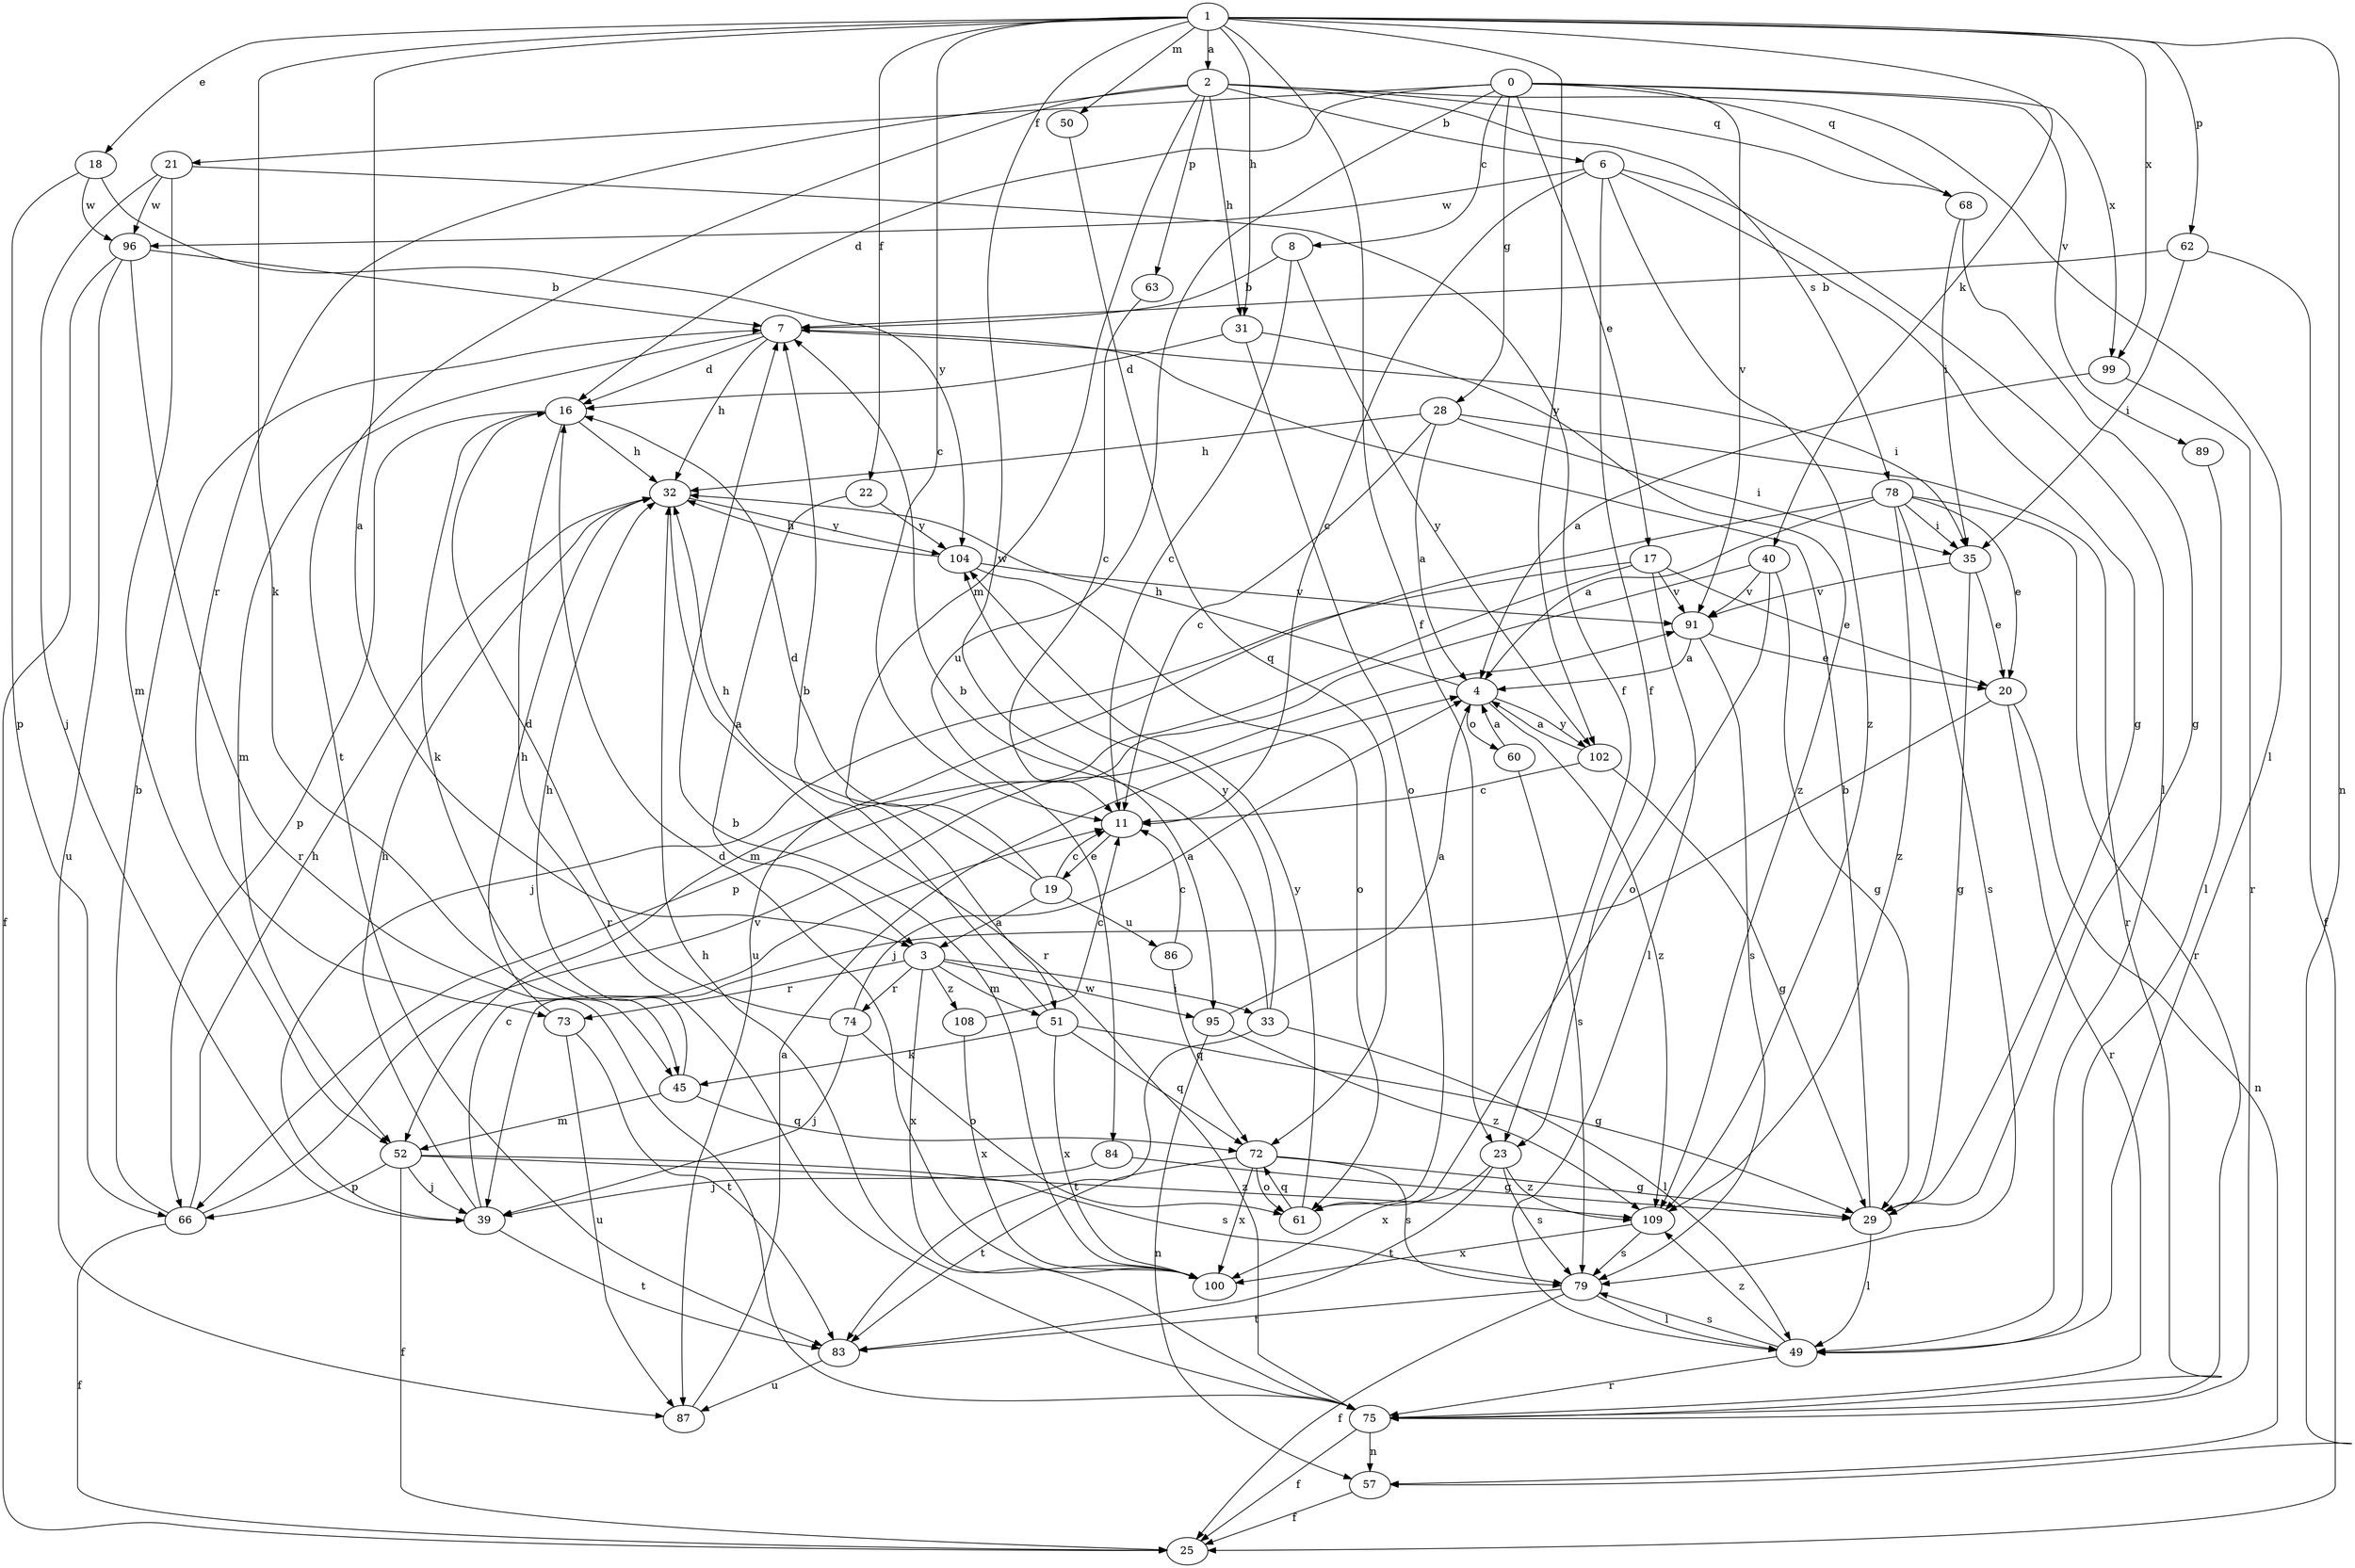 strict digraph  {
0;
1;
2;
3;
4;
6;
7;
8;
11;
16;
17;
18;
19;
20;
21;
22;
23;
25;
28;
29;
31;
32;
33;
35;
39;
40;
45;
49;
50;
51;
52;
57;
60;
61;
62;
63;
66;
68;
72;
73;
74;
75;
78;
79;
83;
84;
86;
87;
89;
91;
95;
96;
99;
100;
102;
104;
108;
109;
0 -> 8  [label=c];
0 -> 16  [label=d];
0 -> 17  [label=e];
0 -> 21  [label=f];
0 -> 28  [label=g];
0 -> 68  [label=q];
0 -> 84  [label=u];
0 -> 89  [label=v];
0 -> 91  [label=v];
0 -> 99  [label=x];
1 -> 2  [label=a];
1 -> 3  [label=a];
1 -> 11  [label=c];
1 -> 18  [label=e];
1 -> 22  [label=f];
1 -> 23  [label=f];
1 -> 31  [label=h];
1 -> 40  [label=k];
1 -> 45  [label=k];
1 -> 50  [label=m];
1 -> 57  [label=n];
1 -> 62  [label=p];
1 -> 95  [label=w];
1 -> 99  [label=x];
1 -> 102  [label=y];
2 -> 6  [label=b];
2 -> 31  [label=h];
2 -> 49  [label=l];
2 -> 51  [label=m];
2 -> 63  [label=p];
2 -> 68  [label=q];
2 -> 73  [label=r];
2 -> 78  [label=s];
2 -> 83  [label=t];
3 -> 33  [label=i];
3 -> 51  [label=m];
3 -> 73  [label=r];
3 -> 74  [label=r];
3 -> 95  [label=w];
3 -> 100  [label=x];
3 -> 108  [label=z];
4 -> 32  [label=h];
4 -> 60  [label=o];
4 -> 102  [label=y];
4 -> 109  [label=z];
6 -> 11  [label=c];
6 -> 23  [label=f];
6 -> 29  [label=g];
6 -> 49  [label=l];
6 -> 96  [label=w];
6 -> 109  [label=z];
7 -> 16  [label=d];
7 -> 32  [label=h];
7 -> 35  [label=i];
7 -> 52  [label=m];
8 -> 7  [label=b];
8 -> 11  [label=c];
8 -> 102  [label=y];
11 -> 19  [label=e];
16 -> 32  [label=h];
16 -> 45  [label=k];
16 -> 66  [label=p];
16 -> 75  [label=r];
17 -> 20  [label=e];
17 -> 39  [label=j];
17 -> 49  [label=l];
17 -> 52  [label=m];
17 -> 91  [label=v];
18 -> 66  [label=p];
18 -> 96  [label=w];
18 -> 104  [label=y];
19 -> 3  [label=a];
19 -> 11  [label=c];
19 -> 16  [label=d];
19 -> 32  [label=h];
19 -> 86  [label=u];
20 -> 39  [label=j];
20 -> 57  [label=n];
20 -> 75  [label=r];
21 -> 23  [label=f];
21 -> 39  [label=j];
21 -> 52  [label=m];
21 -> 96  [label=w];
22 -> 3  [label=a];
22 -> 104  [label=y];
23 -> 79  [label=s];
23 -> 83  [label=t];
23 -> 100  [label=x];
23 -> 109  [label=z];
28 -> 4  [label=a];
28 -> 11  [label=c];
28 -> 32  [label=h];
28 -> 35  [label=i];
28 -> 75  [label=r];
29 -> 7  [label=b];
29 -> 49  [label=l];
31 -> 16  [label=d];
31 -> 61  [label=o];
31 -> 109  [label=z];
32 -> 75  [label=r];
32 -> 104  [label=y];
33 -> 7  [label=b];
33 -> 49  [label=l];
33 -> 83  [label=t];
33 -> 104  [label=y];
35 -> 20  [label=e];
35 -> 29  [label=g];
35 -> 91  [label=v];
39 -> 11  [label=c];
39 -> 32  [label=h];
39 -> 83  [label=t];
40 -> 29  [label=g];
40 -> 61  [label=o];
40 -> 66  [label=p];
40 -> 91  [label=v];
45 -> 32  [label=h];
45 -> 52  [label=m];
45 -> 72  [label=q];
49 -> 75  [label=r];
49 -> 79  [label=s];
49 -> 109  [label=z];
50 -> 72  [label=q];
51 -> 7  [label=b];
51 -> 29  [label=g];
51 -> 45  [label=k];
51 -> 72  [label=q];
51 -> 100  [label=x];
52 -> 25  [label=f];
52 -> 39  [label=j];
52 -> 66  [label=p];
52 -> 79  [label=s];
52 -> 109  [label=z];
57 -> 25  [label=f];
60 -> 4  [label=a];
60 -> 79  [label=s];
61 -> 72  [label=q];
61 -> 104  [label=y];
62 -> 7  [label=b];
62 -> 25  [label=f];
62 -> 35  [label=i];
63 -> 11  [label=c];
66 -> 7  [label=b];
66 -> 25  [label=f];
66 -> 32  [label=h];
66 -> 91  [label=v];
68 -> 29  [label=g];
68 -> 35  [label=i];
72 -> 29  [label=g];
72 -> 61  [label=o];
72 -> 79  [label=s];
72 -> 83  [label=t];
72 -> 100  [label=x];
73 -> 32  [label=h];
73 -> 83  [label=t];
73 -> 87  [label=u];
74 -> 4  [label=a];
74 -> 16  [label=d];
74 -> 39  [label=j];
74 -> 61  [label=o];
75 -> 25  [label=f];
75 -> 32  [label=h];
75 -> 57  [label=n];
78 -> 4  [label=a];
78 -> 20  [label=e];
78 -> 35  [label=i];
78 -> 75  [label=r];
78 -> 79  [label=s];
78 -> 87  [label=u];
78 -> 109  [label=z];
79 -> 25  [label=f];
79 -> 49  [label=l];
79 -> 83  [label=t];
83 -> 87  [label=u];
84 -> 29  [label=g];
84 -> 39  [label=j];
86 -> 11  [label=c];
86 -> 72  [label=q];
87 -> 4  [label=a];
89 -> 49  [label=l];
91 -> 4  [label=a];
91 -> 20  [label=e];
91 -> 79  [label=s];
95 -> 4  [label=a];
95 -> 57  [label=n];
95 -> 109  [label=z];
96 -> 7  [label=b];
96 -> 25  [label=f];
96 -> 75  [label=r];
96 -> 87  [label=u];
99 -> 4  [label=a];
99 -> 75  [label=r];
100 -> 7  [label=b];
100 -> 16  [label=d];
102 -> 4  [label=a];
102 -> 11  [label=c];
102 -> 29  [label=g];
104 -> 32  [label=h];
104 -> 61  [label=o];
104 -> 91  [label=v];
108 -> 11  [label=c];
108 -> 100  [label=x];
109 -> 79  [label=s];
109 -> 100  [label=x];
}
